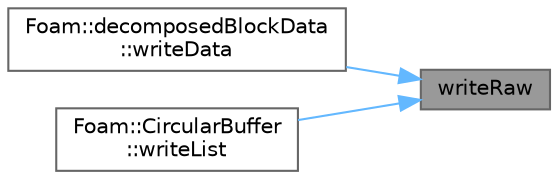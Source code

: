 digraph "writeRaw"
{
 // LATEX_PDF_SIZE
  bgcolor="transparent";
  edge [fontname=Helvetica,fontsize=10,labelfontname=Helvetica,labelfontsize=10];
  node [fontname=Helvetica,fontsize=10,shape=box,height=0.2,width=0.4];
  rankdir="RL";
  Node1 [id="Node000001",label="writeRaw",height=0.2,width=0.4,color="gray40", fillcolor="grey60", style="filled", fontcolor="black",tooltip=" "];
  Node1 -> Node2 [id="edge1_Node000001_Node000002",dir="back",color="steelblue1",style="solid",tooltip=" "];
  Node2 [id="Node000002",label="Foam::decomposedBlockData\l::writeData",height=0.2,width=0.4,color="grey40", fillcolor="white", style="filled",URL="$classFoam_1_1decomposedBlockData.html#a4c658e15d7e8f5819cdc0eedbbbeb85e",tooltip=" "];
  Node1 -> Node3 [id="edge2_Node000001_Node000003",dir="back",color="steelblue1",style="solid",tooltip=" "];
  Node3 [id="Node000003",label="Foam::CircularBuffer\l::writeList",height=0.2,width=0.4,color="grey40", fillcolor="white", style="filled",URL="$classFoam_1_1CircularBuffer.html#ac686cbbb2ec5a18ad1d9d6a57da02015",tooltip=" "];
}
